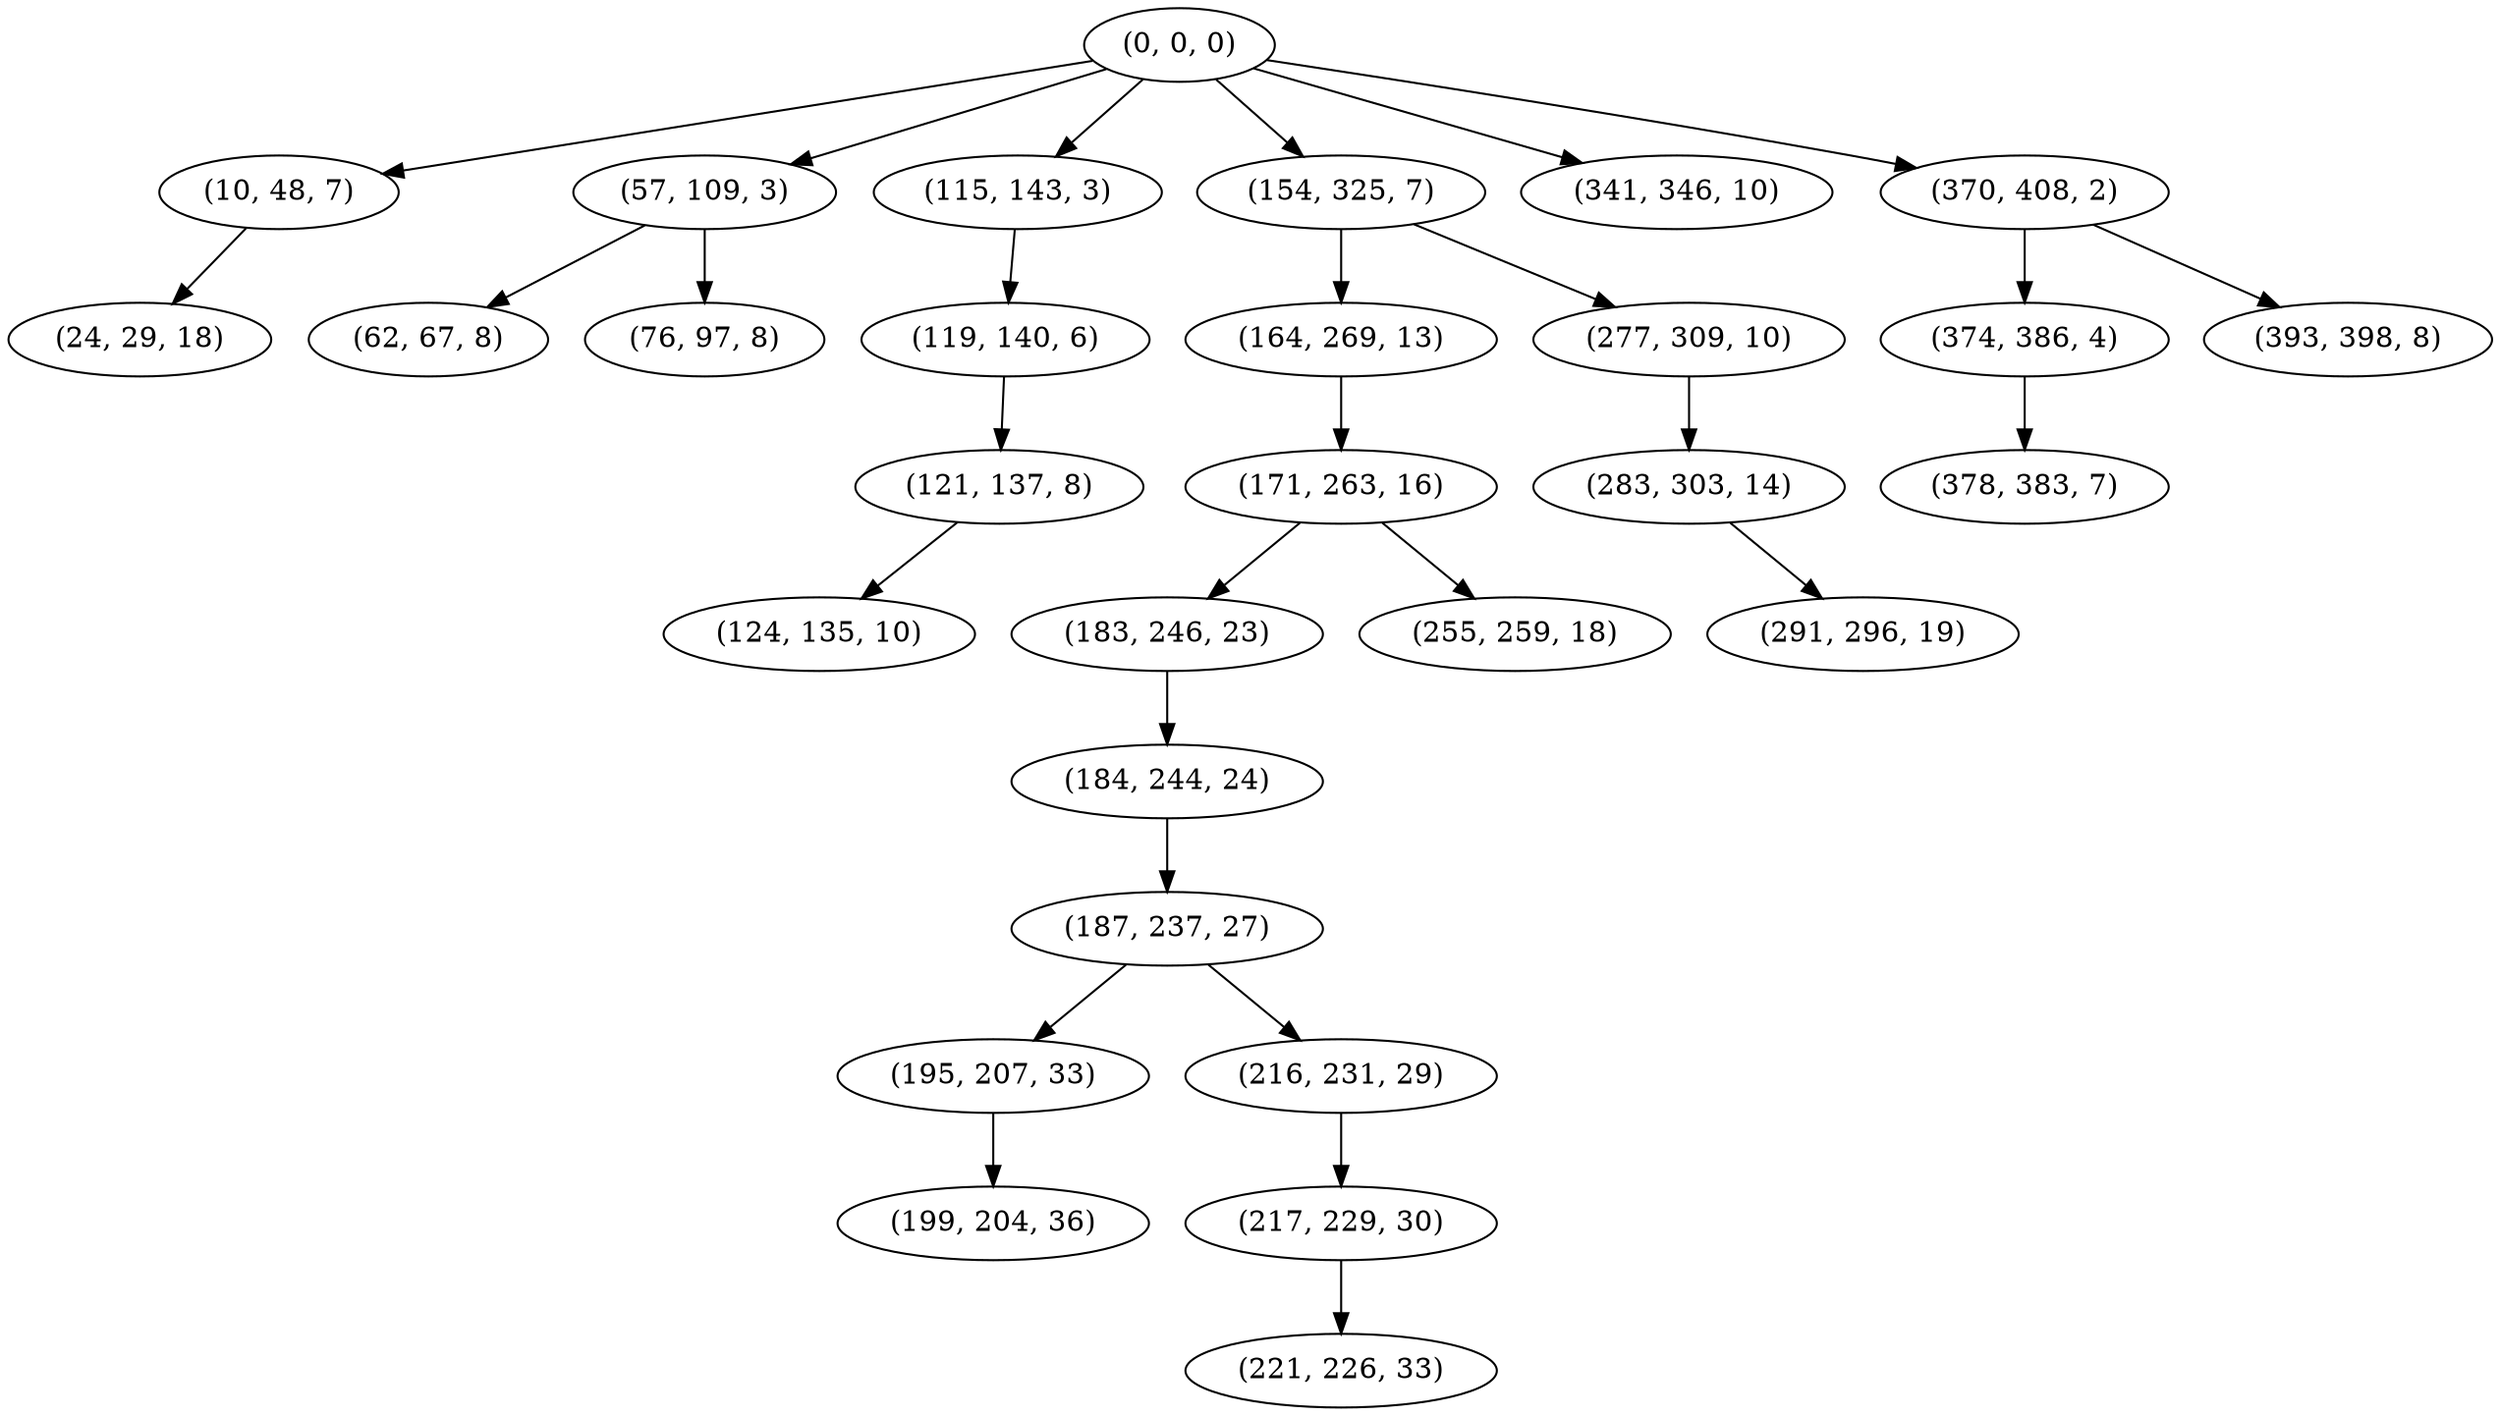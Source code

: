 digraph tree {
    "(0, 0, 0)";
    "(10, 48, 7)";
    "(24, 29, 18)";
    "(57, 109, 3)";
    "(62, 67, 8)";
    "(76, 97, 8)";
    "(115, 143, 3)";
    "(119, 140, 6)";
    "(121, 137, 8)";
    "(124, 135, 10)";
    "(154, 325, 7)";
    "(164, 269, 13)";
    "(171, 263, 16)";
    "(183, 246, 23)";
    "(184, 244, 24)";
    "(187, 237, 27)";
    "(195, 207, 33)";
    "(199, 204, 36)";
    "(216, 231, 29)";
    "(217, 229, 30)";
    "(221, 226, 33)";
    "(255, 259, 18)";
    "(277, 309, 10)";
    "(283, 303, 14)";
    "(291, 296, 19)";
    "(341, 346, 10)";
    "(370, 408, 2)";
    "(374, 386, 4)";
    "(378, 383, 7)";
    "(393, 398, 8)";
    "(0, 0, 0)" -> "(10, 48, 7)";
    "(0, 0, 0)" -> "(57, 109, 3)";
    "(0, 0, 0)" -> "(115, 143, 3)";
    "(0, 0, 0)" -> "(154, 325, 7)";
    "(0, 0, 0)" -> "(341, 346, 10)";
    "(0, 0, 0)" -> "(370, 408, 2)";
    "(10, 48, 7)" -> "(24, 29, 18)";
    "(57, 109, 3)" -> "(62, 67, 8)";
    "(57, 109, 3)" -> "(76, 97, 8)";
    "(115, 143, 3)" -> "(119, 140, 6)";
    "(119, 140, 6)" -> "(121, 137, 8)";
    "(121, 137, 8)" -> "(124, 135, 10)";
    "(154, 325, 7)" -> "(164, 269, 13)";
    "(154, 325, 7)" -> "(277, 309, 10)";
    "(164, 269, 13)" -> "(171, 263, 16)";
    "(171, 263, 16)" -> "(183, 246, 23)";
    "(171, 263, 16)" -> "(255, 259, 18)";
    "(183, 246, 23)" -> "(184, 244, 24)";
    "(184, 244, 24)" -> "(187, 237, 27)";
    "(187, 237, 27)" -> "(195, 207, 33)";
    "(187, 237, 27)" -> "(216, 231, 29)";
    "(195, 207, 33)" -> "(199, 204, 36)";
    "(216, 231, 29)" -> "(217, 229, 30)";
    "(217, 229, 30)" -> "(221, 226, 33)";
    "(277, 309, 10)" -> "(283, 303, 14)";
    "(283, 303, 14)" -> "(291, 296, 19)";
    "(370, 408, 2)" -> "(374, 386, 4)";
    "(370, 408, 2)" -> "(393, 398, 8)";
    "(374, 386, 4)" -> "(378, 383, 7)";
}
